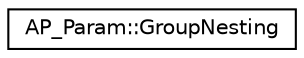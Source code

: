 digraph "Graphical Class Hierarchy"
{
 // INTERACTIVE_SVG=YES
  edge [fontname="Helvetica",fontsize="10",labelfontname="Helvetica",labelfontsize="10"];
  node [fontname="Helvetica",fontsize="10",shape=record];
  rankdir="LR";
  Node1 [label="AP_Param::GroupNesting",height=0.2,width=0.4,color="black", fillcolor="white", style="filled",URL="$structAP__Param_1_1GroupNesting.html"];
}

